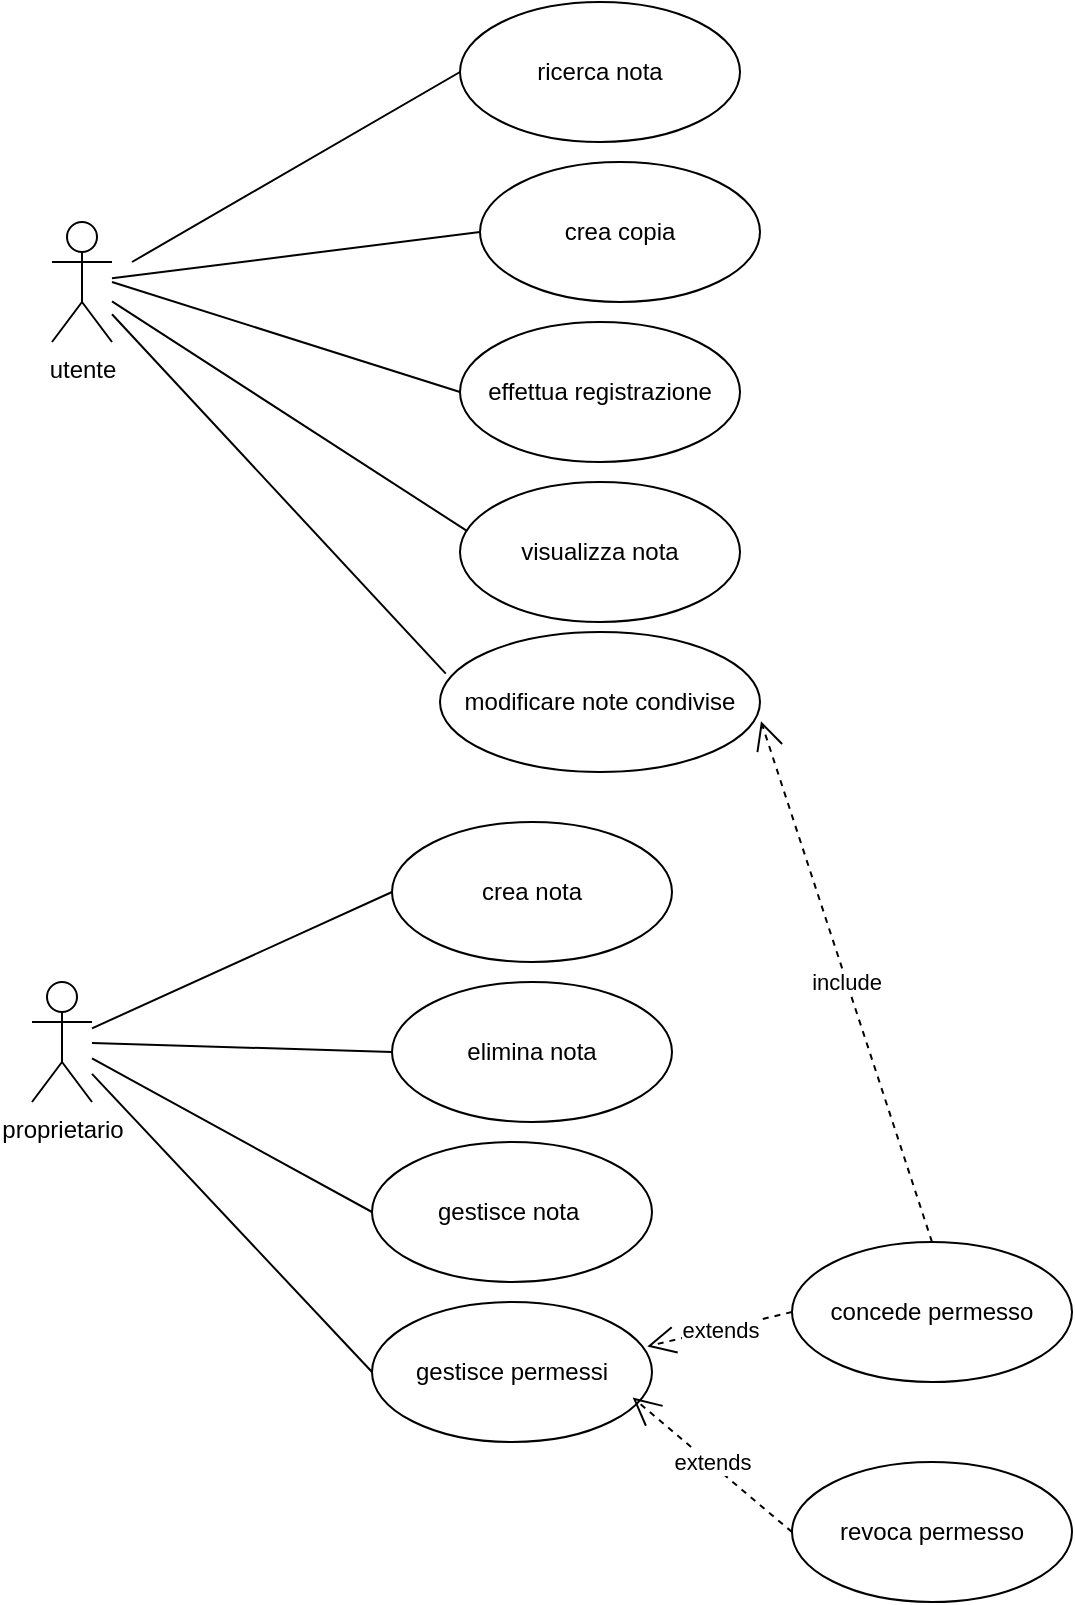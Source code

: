 <mxfile version="27.1.6">
  <diagram name="Pagina-1" id="WksLbrD9F9av8GuDYBRj">
    <mxGraphModel dx="1042" dy="562" grid="1" gridSize="10" guides="1" tooltips="1" connect="1" arrows="1" fold="1" page="1" pageScale="1" pageWidth="827" pageHeight="1169" math="0" shadow="0">
      <root>
        <mxCell id="0" />
        <mxCell id="1" parent="0" />
        <mxCell id="UF70Ub2kRIIWwqN-ZrcU-1" value="utente" style="shape=umlActor;verticalLabelPosition=bottom;verticalAlign=top;html=1;" vertex="1" parent="1">
          <mxGeometry x="70" y="140" width="30" height="60" as="geometry" />
        </mxCell>
        <mxCell id="UF70Ub2kRIIWwqN-ZrcU-2" value="proprietario" style="shape=umlActor;verticalLabelPosition=bottom;verticalAlign=top;html=1;" vertex="1" parent="1">
          <mxGeometry x="60" y="520" width="30" height="60" as="geometry" />
        </mxCell>
        <mxCell id="UF70Ub2kRIIWwqN-ZrcU-3" value="crea nota" style="ellipse;whiteSpace=wrap;html=1;" vertex="1" parent="1">
          <mxGeometry x="240" y="440" width="140" height="70" as="geometry" />
        </mxCell>
        <mxCell id="UF70Ub2kRIIWwqN-ZrcU-4" value="elimina nota&lt;span style=&quot;color: rgba(0, 0, 0, 0); font-family: monospace; font-size: 0px; text-align: start; text-wrap-mode: nowrap;&quot;&gt;%3CmxGraphModel%3E%3Croot%3E%3CmxCell%20id%3D%220%22%2F%3E%3CmxCell%20id%3D%221%22%20parent%3D%220%22%2F%3E%3CmxCell%20id%3D%222%22%20value%3D%22crea%20nota%22%20style%3D%22ellipse%3BwhiteSpace%3Dwrap%3Bhtml%3D1%3B%22%20vertex%3D%221%22%20parent%3D%221%22%3E%3CmxGeometry%20x%3D%22290%22%20y%3D%2220%22%20width%3D%22140%22%20height%3D%2270%22%20as%3D%22geometry%22%2F%3E%3C%2FmxCell%3E%3C%2Froot%3E%3C%2FmxGraphModel%3E&lt;/span&gt;" style="ellipse;whiteSpace=wrap;html=1;" vertex="1" parent="1">
          <mxGeometry x="240" y="520" width="140" height="70" as="geometry" />
        </mxCell>
        <mxCell id="UF70Ub2kRIIWwqN-ZrcU-5" value="gestisce nota&amp;nbsp;" style="ellipse;whiteSpace=wrap;html=1;" vertex="1" parent="1">
          <mxGeometry x="230" y="600" width="140" height="70" as="geometry" />
        </mxCell>
        <mxCell id="UF70Ub2kRIIWwqN-ZrcU-6" value="gestisce permessi" style="ellipse;whiteSpace=wrap;html=1;" vertex="1" parent="1">
          <mxGeometry x="230" y="680" width="140" height="70" as="geometry" />
        </mxCell>
        <mxCell id="UF70Ub2kRIIWwqN-ZrcU-7" value="ricerca nota" style="ellipse;whiteSpace=wrap;html=1;" vertex="1" parent="1">
          <mxGeometry x="274" y="30" width="140" height="70" as="geometry" />
        </mxCell>
        <mxCell id="UF70Ub2kRIIWwqN-ZrcU-8" value="modificare note condivise" style="ellipse;whiteSpace=wrap;html=1;" vertex="1" parent="1">
          <mxGeometry x="264" y="345" width="160" height="70" as="geometry" />
        </mxCell>
        <mxCell id="UF70Ub2kRIIWwqN-ZrcU-10" value="visualizza nota" style="ellipse;whiteSpace=wrap;html=1;" vertex="1" parent="1">
          <mxGeometry x="274" y="270" width="140" height="70" as="geometry" />
        </mxCell>
        <mxCell id="UF70Ub2kRIIWwqN-ZrcU-13" value="concede permesso" style="ellipse;whiteSpace=wrap;html=1;" vertex="1" parent="1">
          <mxGeometry x="440" y="650" width="140" height="70" as="geometry" />
        </mxCell>
        <mxCell id="UF70Ub2kRIIWwqN-ZrcU-14" value="revoca permesso" style="ellipse;whiteSpace=wrap;html=1;" vertex="1" parent="1">
          <mxGeometry x="440" y="760" width="140" height="70" as="geometry" />
        </mxCell>
        <mxCell id="UF70Ub2kRIIWwqN-ZrcU-15" value="extends" style="endArrow=open;endSize=12;dashed=1;html=1;rounded=0;exitX=0;exitY=0.5;exitDx=0;exitDy=0;entryX=0.983;entryY=0.317;entryDx=0;entryDy=0;entryPerimeter=0;" edge="1" parent="1" source="UF70Ub2kRIIWwqN-ZrcU-13" target="UF70Ub2kRIIWwqN-ZrcU-6">
          <mxGeometry width="160" relative="1" as="geometry">
            <mxPoint x="290" y="700" as="sourcePoint" />
            <mxPoint x="450" y="700" as="targetPoint" />
          </mxGeometry>
        </mxCell>
        <mxCell id="UF70Ub2kRIIWwqN-ZrcU-16" value="extends" style="endArrow=open;endSize=12;dashed=1;html=1;rounded=0;exitX=0;exitY=0.5;exitDx=0;exitDy=0;entryX=0.931;entryY=0.683;entryDx=0;entryDy=0;entryPerimeter=0;" edge="1" parent="1" source="UF70Ub2kRIIWwqN-ZrcU-14" target="UF70Ub2kRIIWwqN-ZrcU-6">
          <mxGeometry x="0.02" y="-1" width="160" relative="1" as="geometry">
            <mxPoint x="290" y="700" as="sourcePoint" />
            <mxPoint x="450" y="700" as="targetPoint" />
            <mxPoint as="offset" />
          </mxGeometry>
        </mxCell>
        <mxCell id="UF70Ub2kRIIWwqN-ZrcU-17" value="include" style="endArrow=open;endSize=12;dashed=1;html=1;rounded=0;exitX=0.5;exitY=0;exitDx=0;exitDy=0;entryX=1.003;entryY=0.637;entryDx=0;entryDy=0;entryPerimeter=0;" edge="1" parent="1" source="UF70Ub2kRIIWwqN-ZrcU-13" target="UF70Ub2kRIIWwqN-ZrcU-8">
          <mxGeometry width="160" relative="1" as="geometry">
            <mxPoint x="520" y="450" as="sourcePoint" />
            <mxPoint x="680" y="450" as="targetPoint" />
            <Array as="points" />
          </mxGeometry>
        </mxCell>
        <mxCell id="UF70Ub2kRIIWwqN-ZrcU-20" value="effettua registrazione" style="ellipse;whiteSpace=wrap;html=1;" vertex="1" parent="1">
          <mxGeometry x="274" y="190" width="140" height="70" as="geometry" />
        </mxCell>
        <mxCell id="UF70Ub2kRIIWwqN-ZrcU-22" value="crea copia" style="ellipse;whiteSpace=wrap;html=1;" vertex="1" parent="1">
          <mxGeometry x="284" y="110" width="140" height="70" as="geometry" />
        </mxCell>
        <mxCell id="UF70Ub2kRIIWwqN-ZrcU-23" value="" style="endArrow=none;html=1;rounded=0;entryX=0;entryY=0.5;entryDx=0;entryDy=0;" edge="1" parent="1" target="UF70Ub2kRIIWwqN-ZrcU-7">
          <mxGeometry relative="1" as="geometry">
            <mxPoint x="110" y="160" as="sourcePoint" />
            <mxPoint x="274" y="140" as="targetPoint" />
          </mxGeometry>
        </mxCell>
        <mxCell id="UF70Ub2kRIIWwqN-ZrcU-24" value="" style="endArrow=none;html=1;rounded=0;entryX=0;entryY=0.5;entryDx=0;entryDy=0;" edge="1" parent="1" source="UF70Ub2kRIIWwqN-ZrcU-1" target="UF70Ub2kRIIWwqN-ZrcU-22">
          <mxGeometry relative="1" as="geometry">
            <mxPoint x="110" y="170" as="sourcePoint" />
            <mxPoint x="340" y="180" as="targetPoint" />
          </mxGeometry>
        </mxCell>
        <mxCell id="UF70Ub2kRIIWwqN-ZrcU-25" value="" style="endArrow=none;html=1;rounded=0;entryX=0;entryY=0.5;entryDx=0;entryDy=0;" edge="1" parent="1" target="UF70Ub2kRIIWwqN-ZrcU-20">
          <mxGeometry relative="1" as="geometry">
            <mxPoint x="100" y="170" as="sourcePoint" />
            <mxPoint x="394" y="150" as="targetPoint" />
          </mxGeometry>
        </mxCell>
        <mxCell id="UF70Ub2kRIIWwqN-ZrcU-26" value="" style="endArrow=none;html=1;rounded=0;entryX=0.026;entryY=0.351;entryDx=0;entryDy=0;entryPerimeter=0;" edge="1" parent="1" source="UF70Ub2kRIIWwqN-ZrcU-1" target="UF70Ub2kRIIWwqN-ZrcU-10">
          <mxGeometry relative="1" as="geometry">
            <mxPoint x="110" y="170" as="sourcePoint" />
            <mxPoint x="334" y="210" as="targetPoint" />
          </mxGeometry>
        </mxCell>
        <mxCell id="UF70Ub2kRIIWwqN-ZrcU-27" value="" style="endArrow=none;html=1;rounded=0;entryX=0.018;entryY=0.297;entryDx=0;entryDy=0;entryPerimeter=0;" edge="1" parent="1" source="UF70Ub2kRIIWwqN-ZrcU-1" target="UF70Ub2kRIIWwqN-ZrcU-8">
          <mxGeometry relative="1" as="geometry">
            <mxPoint x="110" y="170" as="sourcePoint" />
            <mxPoint x="334" y="210" as="targetPoint" />
          </mxGeometry>
        </mxCell>
        <mxCell id="UF70Ub2kRIIWwqN-ZrcU-28" value="" style="endArrow=none;html=1;rounded=0;entryX=0;entryY=0.5;entryDx=0;entryDy=0;" edge="1" parent="1" source="UF70Ub2kRIIWwqN-ZrcU-2" target="UF70Ub2kRIIWwqN-ZrcU-3">
          <mxGeometry relative="1" as="geometry">
            <mxPoint x="330" y="420" as="sourcePoint" />
            <mxPoint x="490" y="420" as="targetPoint" />
          </mxGeometry>
        </mxCell>
        <mxCell id="UF70Ub2kRIIWwqN-ZrcU-29" value="" style="endArrow=none;html=1;rounded=0;entryX=0;entryY=0.5;entryDx=0;entryDy=0;" edge="1" parent="1" source="UF70Ub2kRIIWwqN-ZrcU-2" target="UF70Ub2kRIIWwqN-ZrcU-4">
          <mxGeometry relative="1" as="geometry">
            <mxPoint x="180" y="568" as="sourcePoint" />
            <mxPoint x="330" y="500" as="targetPoint" />
          </mxGeometry>
        </mxCell>
        <mxCell id="UF70Ub2kRIIWwqN-ZrcU-30" value="" style="endArrow=none;html=1;rounded=0;entryX=0;entryY=0.5;entryDx=0;entryDy=0;" edge="1" parent="1" source="UF70Ub2kRIIWwqN-ZrcU-2" target="UF70Ub2kRIIWwqN-ZrcU-5">
          <mxGeometry relative="1" as="geometry">
            <mxPoint x="160" y="618" as="sourcePoint" />
            <mxPoint x="310" y="550" as="targetPoint" />
          </mxGeometry>
        </mxCell>
        <mxCell id="UF70Ub2kRIIWwqN-ZrcU-31" value="" style="endArrow=none;html=1;rounded=0;entryX=0;entryY=0.5;entryDx=0;entryDy=0;" edge="1" parent="1" source="UF70Ub2kRIIWwqN-ZrcU-2" target="UF70Ub2kRIIWwqN-ZrcU-6">
          <mxGeometry relative="1" as="geometry">
            <mxPoint x="130" y="638" as="sourcePoint" />
            <mxPoint x="280" y="570" as="targetPoint" />
          </mxGeometry>
        </mxCell>
      </root>
    </mxGraphModel>
  </diagram>
</mxfile>
